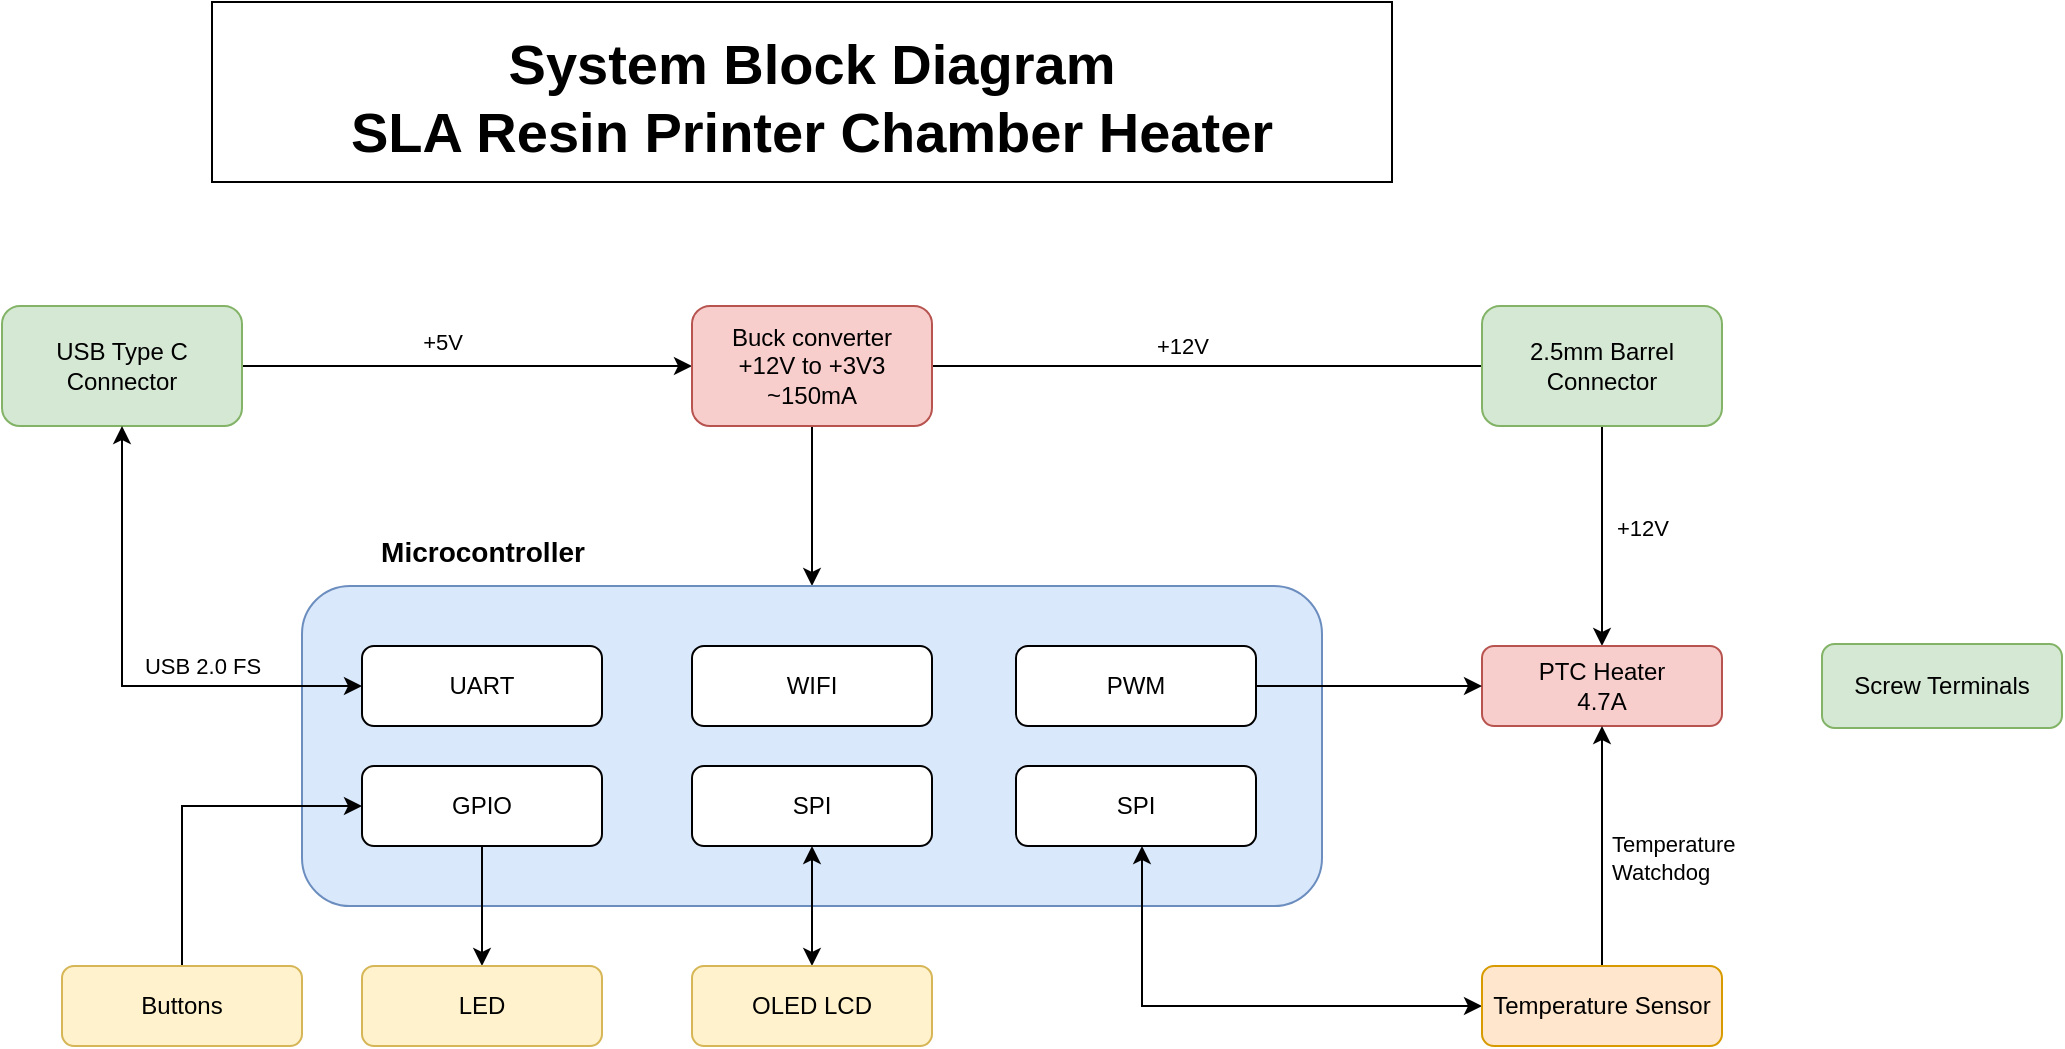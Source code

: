 <mxfile version="18.0.6" type="device"><diagram id="GR_mr-x0qCpXjikxs5KF" name="Page-1"><mxGraphModel dx="1018" dy="741" grid="1" gridSize="10" guides="1" tooltips="1" connect="1" arrows="1" fold="1" page="1" pageScale="1" pageWidth="827" pageHeight="1169" math="0" shadow="0"><root><mxCell id="0"/><mxCell id="1" parent="0"/><mxCell id="H9urIJZEKLjDrsigV-gi-36" value="" style="rounded=0;whiteSpace=wrap;html=1;" vertex="1" parent="1"><mxGeometry x="305" y="110" width="590" height="90" as="geometry"/></mxCell><mxCell id="H9urIJZEKLjDrsigV-gi-5" style="edgeStyle=orthogonalEdgeStyle;rounded=0;orthogonalLoop=1;jettySize=auto;html=1;" edge="1" parent="1" source="H9urIJZEKLjDrsigV-gi-1" target="H9urIJZEKLjDrsigV-gi-3"><mxGeometry relative="1" as="geometry"/></mxCell><mxCell id="H9urIJZEKLjDrsigV-gi-9" value="+5V" style="edgeLabel;html=1;align=center;verticalAlign=middle;resizable=0;points=[];" vertex="1" connectable="0" parent="H9urIJZEKLjDrsigV-gi-5"><mxGeometry x="-0.15" y="1" relative="1" as="geometry"><mxPoint x="4" y="-11" as="offset"/></mxGeometry></mxCell><mxCell id="H9urIJZEKLjDrsigV-gi-1" value="USB Type C&lt;br&gt;Connector" style="rounded=1;whiteSpace=wrap;html=1;fillColor=#d5e8d4;strokeColor=#82b366;" vertex="1" parent="1"><mxGeometry x="200" y="262" width="120" height="60" as="geometry"/></mxCell><mxCell id="H9urIJZEKLjDrsigV-gi-6" style="edgeStyle=orthogonalEdgeStyle;rounded=0;orthogonalLoop=1;jettySize=auto;html=1;" edge="1" parent="1" source="H9urIJZEKLjDrsigV-gi-2"><mxGeometry relative="1" as="geometry"><mxPoint x="590" y="292" as="targetPoint"/><Array as="points"><mxPoint x="740" y="292"/><mxPoint x="740" y="292"/></Array></mxGeometry></mxCell><mxCell id="H9urIJZEKLjDrsigV-gi-7" value="+12V" style="edgeLabel;html=1;align=center;verticalAlign=middle;resizable=0;points=[];" vertex="1" connectable="0" parent="H9urIJZEKLjDrsigV-gi-6"><mxGeometry x="0.233" relative="1" as="geometry"><mxPoint x="66" y="-10" as="offset"/></mxGeometry></mxCell><mxCell id="H9urIJZEKLjDrsigV-gi-11" value="" style="edgeStyle=orthogonalEdgeStyle;rounded=0;orthogonalLoop=1;jettySize=auto;html=1;" edge="1" parent="1" source="H9urIJZEKLjDrsigV-gi-2" target="H9urIJZEKLjDrsigV-gi-10"><mxGeometry relative="1" as="geometry"/></mxCell><mxCell id="H9urIJZEKLjDrsigV-gi-12" value="+12V" style="edgeLabel;html=1;align=center;verticalAlign=middle;resizable=0;points=[];" vertex="1" connectable="0" parent="H9urIJZEKLjDrsigV-gi-11"><mxGeometry x="-0.075" y="-1" relative="1" as="geometry"><mxPoint x="21" as="offset"/></mxGeometry></mxCell><mxCell id="H9urIJZEKLjDrsigV-gi-2" value="2.5mm Barrel Connector" style="rounded=1;whiteSpace=wrap;html=1;fillColor=#d5e8d4;strokeColor=#82b366;" vertex="1" parent="1"><mxGeometry x="940" y="262" width="120" height="60" as="geometry"/></mxCell><mxCell id="H9urIJZEKLjDrsigV-gi-4" style="edgeStyle=orthogonalEdgeStyle;rounded=0;orthogonalLoop=1;jettySize=auto;html=1;" edge="1" parent="1" source="H9urIJZEKLjDrsigV-gi-3" target="H9urIJZEKLjDrsigV-gi-13"><mxGeometry relative="1" as="geometry"><mxPoint x="500" y="382" as="targetPoint"/></mxGeometry></mxCell><mxCell id="H9urIJZEKLjDrsigV-gi-3" value="Buck converter&lt;br&gt;+12V to +3V3&lt;br&gt;~150mA" style="rounded=1;whiteSpace=wrap;html=1;fillColor=#f8cecc;strokeColor=#b85450;" vertex="1" parent="1"><mxGeometry x="545" y="262" width="120" height="60" as="geometry"/></mxCell><mxCell id="H9urIJZEKLjDrsigV-gi-10" value="PTC Heater&lt;br&gt;4.7A" style="whiteSpace=wrap;html=1;fillColor=#f8cecc;strokeColor=#b85450;rounded=1;" vertex="1" parent="1"><mxGeometry x="940" y="432" width="120" height="40" as="geometry"/></mxCell><mxCell id="H9urIJZEKLjDrsigV-gi-13" value="" style="rounded=1;whiteSpace=wrap;html=1;fillColor=#dae8fc;strokeColor=#6c8ebf;" vertex="1" parent="1"><mxGeometry x="350" y="402" width="510" height="160" as="geometry"/></mxCell><mxCell id="H9urIJZEKLjDrsigV-gi-21" style="edgeStyle=orthogonalEdgeStyle;rounded=0;orthogonalLoop=1;jettySize=auto;html=1;entryX=0;entryY=0.5;entryDx=0;entryDy=0;" edge="1" parent="1" source="H9urIJZEKLjDrsigV-gi-14" target="H9urIJZEKLjDrsigV-gi-10"><mxGeometry relative="1" as="geometry"/></mxCell><mxCell id="H9urIJZEKLjDrsigV-gi-14" value="PWM" style="rounded=1;whiteSpace=wrap;html=1;" vertex="1" parent="1"><mxGeometry x="707" y="432" width="120" height="40" as="geometry"/></mxCell><mxCell id="H9urIJZEKLjDrsigV-gi-22" style="edgeStyle=orthogonalEdgeStyle;rounded=0;orthogonalLoop=1;jettySize=auto;html=1;entryX=0;entryY=0.5;entryDx=0;entryDy=0;startArrow=classic;startFill=1;" edge="1" parent="1" source="H9urIJZEKLjDrsigV-gi-16" target="H9urIJZEKLjDrsigV-gi-17"><mxGeometry relative="1" as="geometry"><Array as="points"><mxPoint x="770" y="612"/></Array></mxGeometry></mxCell><mxCell id="H9urIJZEKLjDrsigV-gi-16" value="SPI" style="rounded=1;whiteSpace=wrap;html=1;" vertex="1" parent="1"><mxGeometry x="707" y="492" width="120" height="40" as="geometry"/></mxCell><mxCell id="H9urIJZEKLjDrsigV-gi-23" style="edgeStyle=orthogonalEdgeStyle;rounded=0;orthogonalLoop=1;jettySize=auto;html=1;entryX=0.5;entryY=1;entryDx=0;entryDy=0;" edge="1" parent="1" source="H9urIJZEKLjDrsigV-gi-17" target="H9urIJZEKLjDrsigV-gi-10"><mxGeometry relative="1" as="geometry"><mxPoint x="1000" y="482" as="targetPoint"/></mxGeometry></mxCell><mxCell id="H9urIJZEKLjDrsigV-gi-24" value="Temperature&lt;br&gt;Watchdog" style="edgeLabel;html=1;align=left;verticalAlign=middle;resizable=0;points=[];" vertex="1" connectable="0" parent="H9urIJZEKLjDrsigV-gi-23"><mxGeometry x="-0.2" y="-3" relative="1" as="geometry"><mxPoint y="-6" as="offset"/></mxGeometry></mxCell><mxCell id="H9urIJZEKLjDrsigV-gi-17" value="Temperature Sensor" style="rounded=1;whiteSpace=wrap;html=1;fillColor=#ffe6cc;strokeColor=#d79b00;" vertex="1" parent="1"><mxGeometry x="940" y="592" width="120" height="40" as="geometry"/></mxCell><mxCell id="H9urIJZEKLjDrsigV-gi-19" value="UART" style="rounded=1;whiteSpace=wrap;html=1;" vertex="1" parent="1"><mxGeometry x="380" y="432" width="120" height="40" as="geometry"/></mxCell><mxCell id="H9urIJZEKLjDrsigV-gi-18" style="edgeStyle=orthogonalEdgeStyle;rounded=0;orthogonalLoop=1;jettySize=auto;html=1;entryX=0;entryY=0.5;entryDx=0;entryDy=0;startArrow=classic;startFill=1;" edge="1" parent="1" source="H9urIJZEKLjDrsigV-gi-1" target="H9urIJZEKLjDrsigV-gi-19"><mxGeometry relative="1" as="geometry"><mxPoint x="220" y="482" as="targetPoint"/><Array as="points"><mxPoint x="260" y="452"/></Array></mxGeometry></mxCell><mxCell id="H9urIJZEKLjDrsigV-gi-20" value="USB 2.0 FS" style="edgeLabel;html=1;align=center;verticalAlign=middle;resizable=0;points=[];" vertex="1" connectable="0" parent="H9urIJZEKLjDrsigV-gi-18"><mxGeometry x="-0.36" relative="1" as="geometry"><mxPoint x="40" y="40" as="offset"/></mxGeometry></mxCell><mxCell id="H9urIJZEKLjDrsigV-gi-27" style="edgeStyle=orthogonalEdgeStyle;rounded=0;orthogonalLoop=1;jettySize=auto;html=1;entryX=0.5;entryY=0;entryDx=0;entryDy=0;" edge="1" parent="1" source="H9urIJZEKLjDrsigV-gi-25" target="H9urIJZEKLjDrsigV-gi-26"><mxGeometry relative="1" as="geometry"/></mxCell><mxCell id="H9urIJZEKLjDrsigV-gi-33" style="edgeStyle=orthogonalEdgeStyle;rounded=0;orthogonalLoop=1;jettySize=auto;html=1;startArrow=none;startFill=0;" edge="1" parent="1" source="H9urIJZEKLjDrsigV-gi-32" target="H9urIJZEKLjDrsigV-gi-25"><mxGeometry relative="1" as="geometry"><Array as="points"><mxPoint x="290" y="512"/></Array></mxGeometry></mxCell><mxCell id="H9urIJZEKLjDrsigV-gi-25" value="GPIO" style="rounded=1;whiteSpace=wrap;html=1;" vertex="1" parent="1"><mxGeometry x="380" y="492" width="120" height="40" as="geometry"/></mxCell><mxCell id="H9urIJZEKLjDrsigV-gi-26" value="LED" style="rounded=1;whiteSpace=wrap;html=1;fillColor=#fff2cc;strokeColor=#d6b656;" vertex="1" parent="1"><mxGeometry x="380" y="592" width="120" height="40" as="geometry"/></mxCell><mxCell id="H9urIJZEKLjDrsigV-gi-28" value="WIFI" style="rounded=1;whiteSpace=wrap;html=1;" vertex="1" parent="1"><mxGeometry x="545" y="432" width="120" height="40" as="geometry"/></mxCell><mxCell id="H9urIJZEKLjDrsigV-gi-31" style="edgeStyle=orthogonalEdgeStyle;rounded=0;orthogonalLoop=1;jettySize=auto;html=1;entryX=0.5;entryY=0;entryDx=0;entryDy=0;startArrow=classic;startFill=1;" edge="1" parent="1" source="H9urIJZEKLjDrsigV-gi-29" target="H9urIJZEKLjDrsigV-gi-30"><mxGeometry relative="1" as="geometry"/></mxCell><mxCell id="H9urIJZEKLjDrsigV-gi-29" value="SPI" style="rounded=1;whiteSpace=wrap;html=1;" vertex="1" parent="1"><mxGeometry x="545" y="492" width="120" height="40" as="geometry"/></mxCell><mxCell id="H9urIJZEKLjDrsigV-gi-30" value="OLED LCD" style="rounded=1;whiteSpace=wrap;html=1;fillColor=#fff2cc;strokeColor=#d6b656;" vertex="1" parent="1"><mxGeometry x="545" y="592" width="120" height="40" as="geometry"/></mxCell><mxCell id="H9urIJZEKLjDrsigV-gi-32" value="Buttons" style="rounded=1;whiteSpace=wrap;html=1;fillColor=#fff2cc;strokeColor=#d6b656;" vertex="1" parent="1"><mxGeometry x="230" y="592" width="120" height="40" as="geometry"/></mxCell><mxCell id="H9urIJZEKLjDrsigV-gi-35" value="System Block Diagram&#10;SLA Resin Printer Chamber Heater" style="text;align=center;fontStyle=1;verticalAlign=middle;spacingLeft=3;spacingRight=3;strokeColor=none;rotatable=0;points=[[0,0.5],[1,0.5]];portConstraint=eastwest;fontSize=28;" vertex="1" parent="1"><mxGeometry x="565" y="142" width="80" height="26" as="geometry"/></mxCell><mxCell id="H9urIJZEKLjDrsigV-gi-39" value="&lt;font style=&quot;font-size: 14px;&quot;&gt;&lt;b&gt;Microcontroller&lt;/b&gt;&lt;/font&gt;" style="text;html=1;align=center;verticalAlign=middle;resizable=0;points=[];autosize=1;strokeColor=none;fillColor=none;fontSize=28;" vertex="1" parent="1"><mxGeometry x="380" y="360" width="120" height="40" as="geometry"/></mxCell><mxCell id="H9urIJZEKLjDrsigV-gi-40" value="Screw Terminals" style="rounded=1;whiteSpace=wrap;html=1;fillColor=#d5e8d4;strokeColor=#82b366;" vertex="1" parent="1"><mxGeometry x="1110" y="431" width="120" height="42" as="geometry"/></mxCell></root></mxGraphModel></diagram></mxfile>
